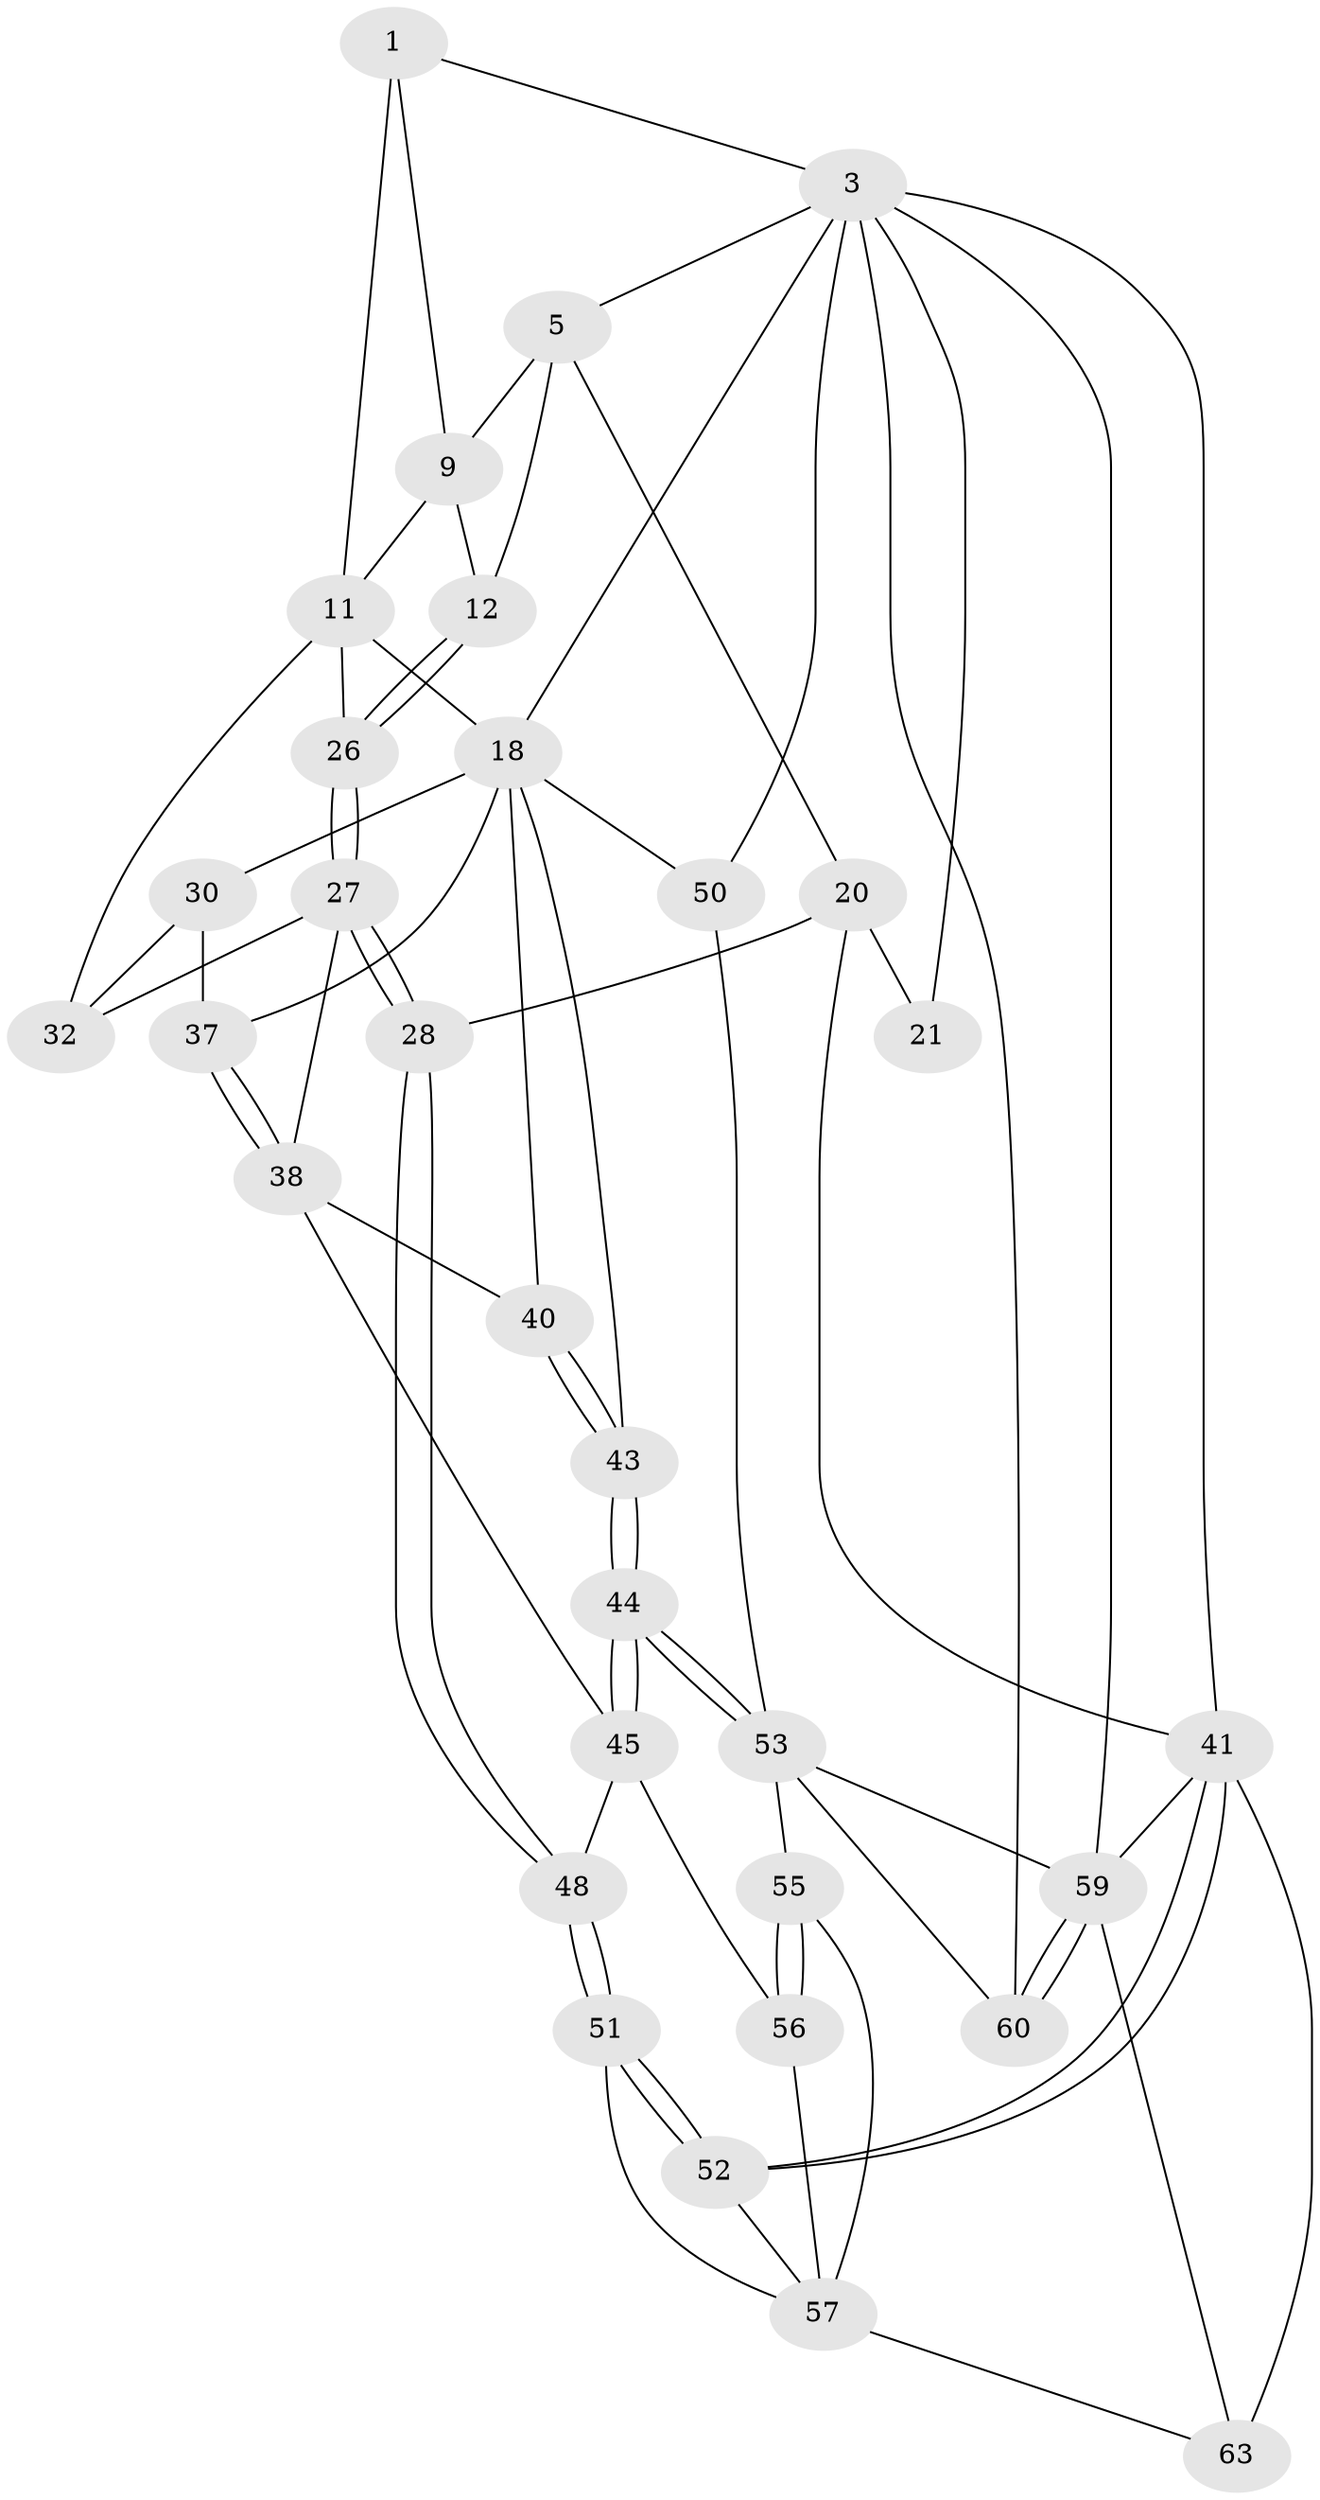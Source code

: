 // original degree distribution, {3: 0.03125, 5: 0.40625, 4: 0.296875, 6: 0.265625}
// Generated by graph-tools (version 1.1) at 2025/16/03/09/25 04:16:46]
// undirected, 32 vertices, 74 edges
graph export_dot {
graph [start="1"]
  node [color=gray90,style=filled];
  1 [pos="+0.4337141077450349+0",super="+2+8"];
  3 [pos="+1+0",super="+4+17"];
  5 [pos="+0+0",super="+14+6"];
  9 [pos="+0.4129005420722932+0.20555644167140436",super="+10"];
  11 [pos="+0.6995044244862637+0.11804819965456938",super="+15"];
  12 [pos="+0.30749600560166573+0.252037064013327",super="+13"];
  18 [pos="+0.8308059226201306+0.44065327486769207",super="+19+34"];
  20 [pos="+0.13596912334646336+0.2446383312719198",super="+23"];
  21 [pos="+0.057966947328962765+0.264399021754299",super="+22+25"];
  26 [pos="+0.30603836662316214+0.4208736334098772"];
  27 [pos="+0.2305695590024866+0.5237461393546994",super="+33"];
  28 [pos="+0.11893606268888816+0.5606504285432581"];
  30 [pos="+0.5967467671107528+0.4929198991789326",super="+31"];
  32 [pos="+0.5013775678438334+0.5015433458717883"];
  37 [pos="+0.5226528042683861+0.5872676401443869"];
  38 [pos="+0.5218326428045019+0.6135556675188589",super="+39"];
  40 [pos="+0.5519401509966658+0.6371541404373751"];
  41 [pos="+0+1",super="+42"];
  43 [pos="+0.5993782965592526+0.7360481241079577"];
  44 [pos="+0.5675824943288882+0.816991861056299"];
  45 [pos="+0.40644620983573976+0.6769972781516805",super="+47"];
  48 [pos="+0.2012009084756553+0.7461460583029481"];
  50 [pos="+0.795880715580172+0.7405413250923787"];
  51 [pos="+0.203514225698568+0.7921171917653775"];
  52 [pos="+0.13698080931822873+0.8693949941938846"];
  53 [pos="+0.5701641196259266+0.8498018492405972",super="+61+54"];
  55 [pos="+0.4306262868167418+0.9045203431503106"];
  56 [pos="+0.3682842073128965+0.7539372000364666"];
  57 [pos="+0.23897870790676268+0.8173795006659319",super="+58+64"];
  59 [pos="+1+1",super="+62"];
  60 [pos="+1+1"];
  63 [pos="+0.3760707079408099+1"];
  1 -- 3;
  1 -- 11 [weight=2];
  1 -- 9;
  3 -- 59;
  3 -- 5;
  3 -- 41;
  3 -- 18;
  3 -- 50;
  3 -- 60;
  3 -- 21;
  5 -- 20;
  5 -- 12 [weight=2];
  5 -- 9;
  9 -- 12;
  9 -- 11;
  11 -- 32;
  11 -- 26;
  11 -- 18;
  12 -- 26;
  12 -- 26;
  18 -- 30 [weight=2];
  18 -- 50;
  18 -- 37;
  18 -- 40;
  18 -- 43;
  20 -- 21 [weight=2];
  20 -- 28;
  20 -- 41;
  26 -- 27;
  26 -- 27;
  27 -- 28;
  27 -- 28;
  27 -- 32;
  27 -- 38;
  28 -- 48;
  28 -- 48;
  30 -- 32;
  30 -- 37;
  37 -- 38;
  37 -- 38;
  38 -- 40;
  38 -- 45;
  40 -- 43;
  40 -- 43;
  41 -- 52;
  41 -- 52;
  41 -- 59;
  41 -- 63;
  43 -- 44;
  43 -- 44;
  44 -- 45;
  44 -- 45;
  44 -- 53;
  44 -- 53;
  45 -- 48;
  45 -- 56;
  48 -- 51;
  48 -- 51;
  50 -- 53;
  51 -- 52;
  51 -- 52;
  51 -- 57;
  52 -- 57;
  53 -- 60;
  53 -- 55;
  53 -- 59;
  55 -- 56;
  55 -- 56;
  55 -- 57;
  56 -- 57;
  57 -- 63;
  59 -- 60;
  59 -- 60;
  59 -- 63;
}
